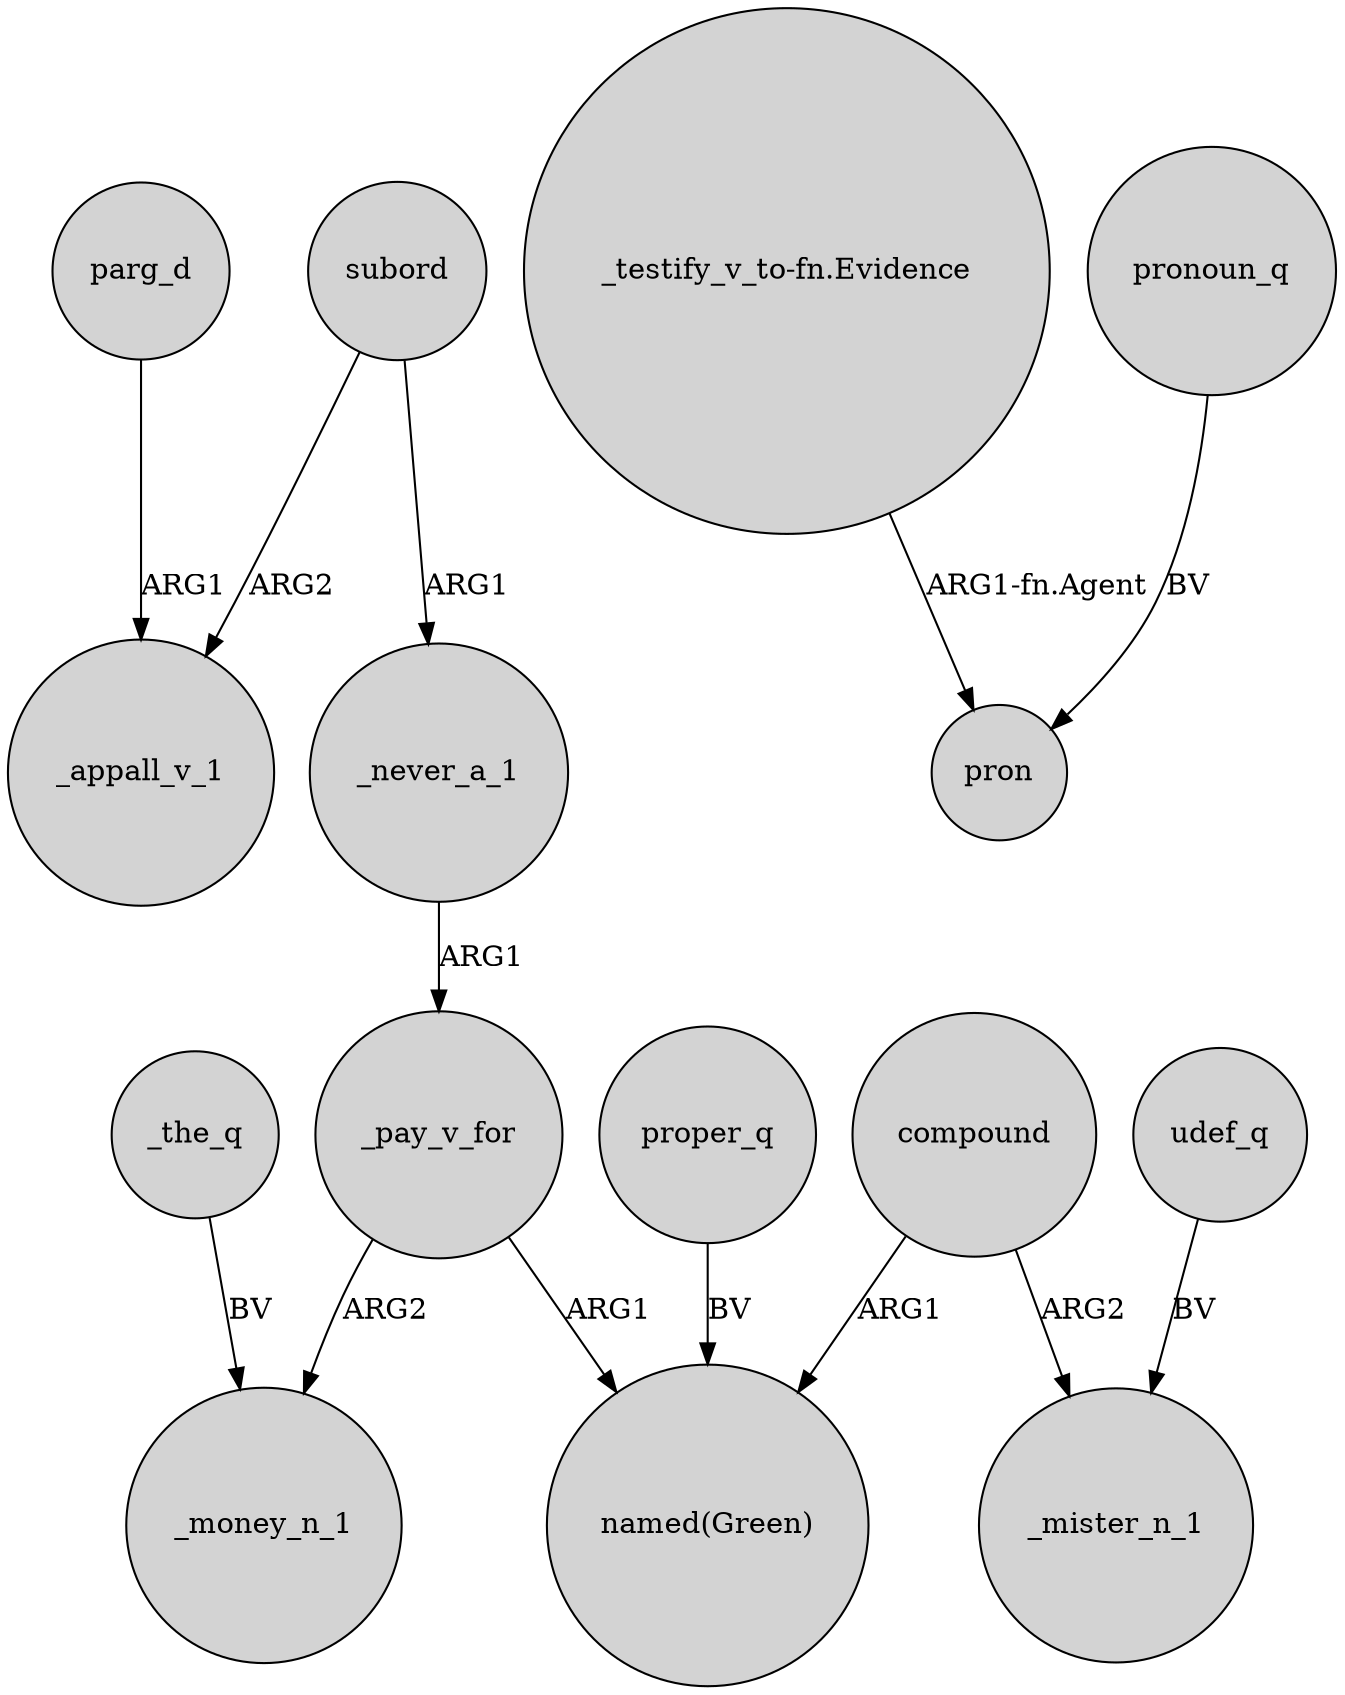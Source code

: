 digraph {
	node [shape=circle style=filled]
	subord -> _appall_v_1 [label=ARG2]
	udef_q -> _mister_n_1 [label=BV]
	_pay_v_for -> _money_n_1 [label=ARG2]
	"_testify_v_to-fn.Evidence" -> pron [label="ARG1-fn.Agent"]
	compound -> "named(Green)" [label=ARG1]
	_never_a_1 -> _pay_v_for [label=ARG1]
	_the_q -> _money_n_1 [label=BV]
	_pay_v_for -> "named(Green)" [label=ARG1]
	parg_d -> _appall_v_1 [label=ARG1]
	subord -> _never_a_1 [label=ARG1]
	proper_q -> "named(Green)" [label=BV]
	compound -> _mister_n_1 [label=ARG2]
	pronoun_q -> pron [label=BV]
}
